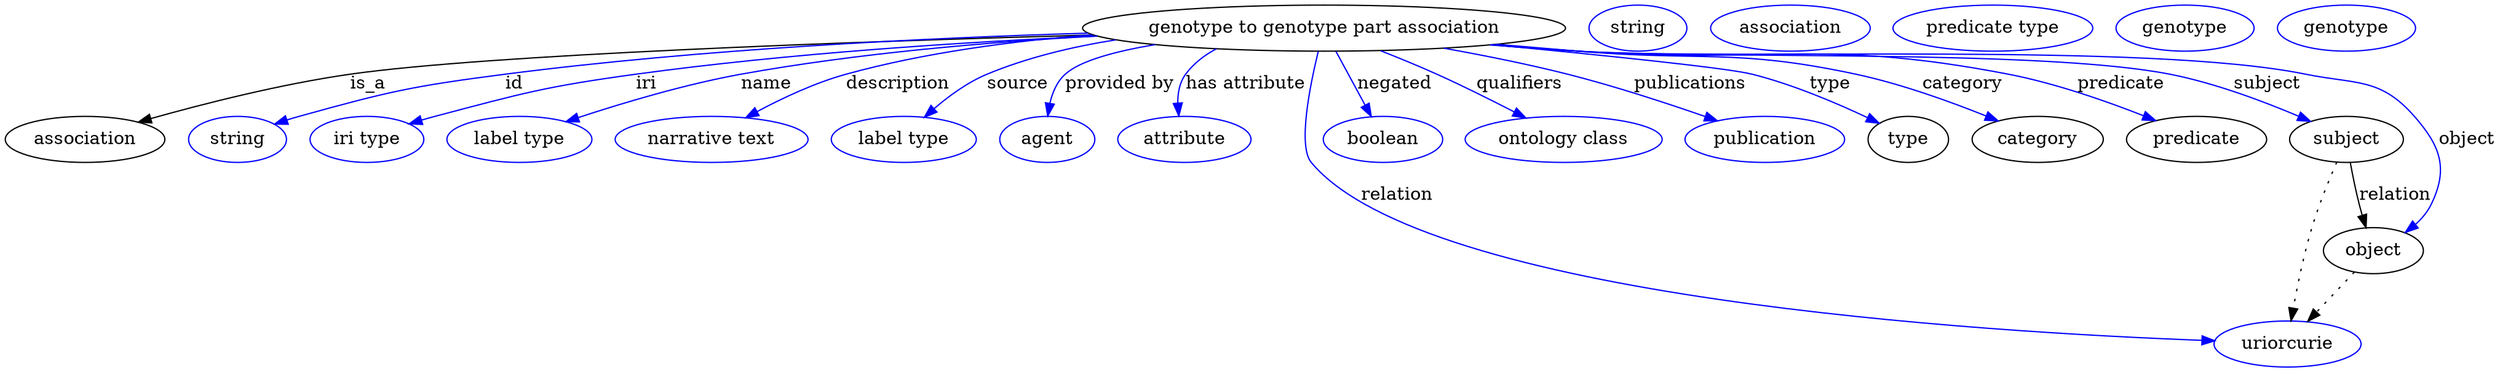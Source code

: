 digraph {
	graph [bb="0,0,1616,283"];
	node [label="\N"];
	"genotype to genotype part association"	 [height=0.5,
		label="genotype to genotype part association",
		pos="839.05,265",
		width=4.008];
	association	 [height=0.5,
		pos="50.046,178",
		width=1.3902];
	"genotype to genotype part association" -> association	 [label=is_a,
		lp="232.05,221.5",
		pos="e,84.837,191.01 698.96,260.55 545.51,255.02 309.46,244.39 221.05,229 177.16,221.36 128.62,206.21 94.5,194.4"];
	id	 [color=blue,
		height=0.5,
		label=string,
		pos="149.05,178",
		width=0.84854];
	"genotype to genotype part association" -> id	 [color=blue,
		label=id,
		lp="330.55,221.5",
		pos="e,172.87,189.58 697.34,261.48 593.71,257.35 450.02,248.4 325.05,229 263.58,219.46 247.88,216.18 189.05,196 186.8,195.23 184.5,194.38 \
182.2,193.48",
		style=solid];
	iri	 [color=blue,
		height=0.5,
		label="iri type",
		pos="234.05,178",
		width=1.011];
	"genotype to genotype part association" -> iri	 [color=blue,
		label=iri,
		lp="415.55,221.5",
		pos="e,262.07,189.59 701.79,259.36 616.99,254.42 506.19,245.37 409.05,229 350.69,219.16 336.37,214.15 280.05,196 277.29,195.11 274.46,\
194.15 271.63,193.14",
		style=solid];
	name	 [color=blue,
		height=0.5,
		label="label type",
		pos="334.05,178",
		width=1.2638];
	"genotype to genotype part association" -> name	 [color=blue,
		label=name,
		lp="493.55,221.5",
		pos="e,364.87,191.36 702.39,259.15 634.34,254.28 551.19,245.35 478.05,229 442.16,220.98 402.9,206.69 374.46,195.27",
		style=solid];
	description	 [color=blue,
		height=0.5,
		label="narrative text",
		pos="455.05,178",
		width=1.6068];
	"genotype to genotype part association" -> description	 [color=blue,
		label=description,
		lp="577.55,221.5",
		pos="e,478.86,194.56 719.41,254.88 653.42,248.39 578.62,239.27 547.05,229 526.05,222.17 504.36,210.41 487.32,199.91",
		style=solid];
	source	 [color=blue,
		height=0.5,
		label="label type",
		pos="576.05,178",
		width=1.2638];
	"genotype to genotype part association" -> source	 [color=blue,
		label=source,
		lp="652.05,221.5",
		pos="e,591.02,195.41 736.66,252.24 695.11,245.99 652.57,237.89 634.05,229 620.75,222.62 608.18,212.31 598.16,202.62",
		style=solid];
	"provided by"	 [color=blue,
		height=0.5,
		label=agent,
		pos="669.05,178",
		width=0.83048];
	"genotype to genotype part association" -> "provided by"	 [color=blue,
		label="provided by",
		lp="716.05,221.5",
		pos="e,669.56,196.4 744.52,251.39 717.52,245.76 692.77,238.33 683.05,229 676.83,223.03 673.29,214.59 671.3,206.28",
		style=solid];
	"has attribute"	 [color=blue,
		height=0.5,
		label=attribute,
		pos="757.05,178",
		width=1.1193];
	"genotype to genotype part association" -> "has attribute"	 [color=blue,
		label="has attribute",
		lp="791.55,221.5",
		pos="e,752.91,195.93 779.89,248.47 771.28,243.56 763.49,237.21 758.05,229 753.62,222.33 752.19,214.01 752.2,206.04",
		style=solid];
	relation	 [color=blue,
		height=0.5,
		label=uriorcurie,
		pos="1479,18",
		width=1.2638];
	"genotype to genotype part association" -> relation	 [color=blue,
		label=relation,
		lp="906.05,134.5",
		pos="e,1434.2,21.165 833.87,246.67 828.59,223.62 823.73,184.16 844.05,160 918.88,71.012 1283.9,33.321 1424.1,21.968",
		style=solid];
	negated	 [color=blue,
		height=0.5,
		label=boolean,
		pos="891.05,178",
		width=1.0652];
	"genotype to genotype part association" -> negated	 [color=blue,
		label=negated,
		lp="890.55,221.5",
		pos="e,880.64,195.41 849.82,246.97 857.24,234.56 867.21,217.88 875.49,204.03",
		style=solid];
	qualifiers	 [color=blue,
		height=0.5,
		label="ontology class",
		pos="1009,178",
		width=1.7151];
	"genotype to genotype part association" -> qualifiers	 [color=blue,
		label=qualifiers,
		lp="971.05,221.5",
		pos="e,980.81,194.1 877.66,247.54 890.01,241.8 903.67,235.28 916.05,229 934.61,219.58 954.92,208.53 971.81,199.13",
		style=solid];
	publications	 [color=blue,
		height=0.5,
		label=publication,
		pos="1139,178",
		width=1.3902];
	"genotype to genotype part association" -> publications	 [color=blue,
		label=publications,
		lp="1077.5,221.5",
		pos="e,1106,191.65 917.46,249.81 944.18,244.05 974.1,236.93 1001,229 1033.6,219.43 1069.4,206.07 1096.5,195.43",
		style=solid];
	type	 [height=0.5,
		pos="1234,178",
		width=0.75];
	"genotype to genotype part association" -> type	 [color=blue,
		label=type,
		lp="1171,221.5",
		pos="e,1212.8,189.44 943.87,252.6 1014.8,243.99 1098.4,233.33 1115,229 1146.4,220.86 1180.2,205.72 1203.7,194.04",
		style=solid];
	category	 [height=0.5,
		pos="1320,178",
		width=1.1374];
	"genotype to genotype part association" -> category	 [color=blue,
		label=category,
		lp="1259.5,221.5",
		pos="e,1292.2,191.26 942.71,252.45 959.2,250.55 976.09,248.68 992.05,247 1078.6,237.91 1102.3,248.77 1187,229 1220.5,221.2 1256.8,206.84 \
1283,195.34",
		style=solid];
	predicate	 [height=0.5,
		pos="1422,178",
		width=1.1916];
	"genotype to genotype part association" -> predicate	 [color=blue,
		label=predicate,
		lp="1362,221.5",
		pos="e,1393.6,191.63 941.01,252.2 958.04,250.29 975.53,248.47 992.05,247 1122.9,235.32 1158.6,256.52 1287,229 1321,221.73 1357.7,207.4 \
1384.3,195.78",
		style=solid];
	subject	 [height=0.5,
		pos="1519,178",
		width=0.99297];
	"genotype to genotype part association" -> subject	 [color=blue,
		label=subject,
		lp="1457.5,221.5",
		pos="e,1493.9,190.97 939.76,252.11 957.17,250.18 975.12,248.38 992.05,247 1080.5,239.81 1304.3,247.65 1391,229 1424,221.91 1459.5,207.16 \
1484.7,195.34",
		style=solid];
	object	 [height=0.5,
		pos="1539,91",
		width=0.9027];
	"genotype to genotype part association" -> object	 [color=blue,
		label=object,
		lp="1599,178",
		pos="e,1559.2,105.27 939.34,252.03 956.88,250.1 974.98,248.32 992.05,247 1100.5,238.64 1374.6,251.41 1481,229 1519.9,220.82 1538.3,226.22 \
1564,196 1584.2,172.3 1588.2,155.68 1576,127 1573.8,121.74 1570.4,116.86 1566.5,112.51",
		style=solid];
	association_type	 [color=blue,
		height=0.5,
		label=string,
		pos="1032,265",
		width=0.84854];
	association_category	 [color=blue,
		height=0.5,
		label=association,
		pos="1131,265",
		width=1.3902];
	"genotype to genotype part association_predicate"	 [color=blue,
		height=0.5,
		label="predicate type",
		pos="1259,265",
		width=1.679];
	subject -> relation	 [pos="e,1482.4,36.239 1513.1,159.97 1508.6,146.12 1502.5,126.47 1498,109 1492.7,88.088 1487.7,64.188 1484.2,46.13",
		style=dotted];
	subject -> object	 [label=relation,
		lp="1551,134.5",
		pos="e,1534.9,109 1523.2,159.97 1525.9,148.08 1529.6,132.25 1532.7,118.76"];
	"genotype to genotype part association_subject"	 [color=blue,
		height=0.5,
		label=genotype,
		pos="1380,265",
		width=1.1916];
	object -> relation	 [pos="e,1493.2,35.261 1525.4,74.435 1517.8,65.207 1508.2,53.528 1499.8,43.191",
		style=dotted];
	"genotype to genotype part association_object"	 [color=blue,
		height=0.5,
		label=genotype,
		pos="1484,265",
		width=1.1916];
}
